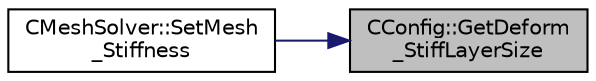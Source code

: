 digraph "CConfig::GetDeform_StiffLayerSize"
{
 // LATEX_PDF_SIZE
  edge [fontname="Helvetica",fontsize="10",labelfontname="Helvetica",labelfontsize="10"];
  node [fontname="Helvetica",fontsize="10",shape=record];
  rankdir="RL";
  Node1 [label="CConfig::GetDeform\l_StiffLayerSize",height=0.2,width=0.4,color="black", fillcolor="grey75", style="filled", fontcolor="black",tooltip="Get the size of the layer of highest stiffness for wall distance-based mesh stiffness."];
  Node1 -> Node2 [dir="back",color="midnightblue",fontsize="10",style="solid",fontname="Helvetica"];
  Node2 [label="CMeshSolver::SetMesh\l_Stiffness",height=0.2,width=0.4,color="black", fillcolor="white", style="filled",URL="$classCMeshSolver.html#a49249e3af7593bba364f8e25eded9845",tooltip="Set the stiffness of the mesh."];
}
